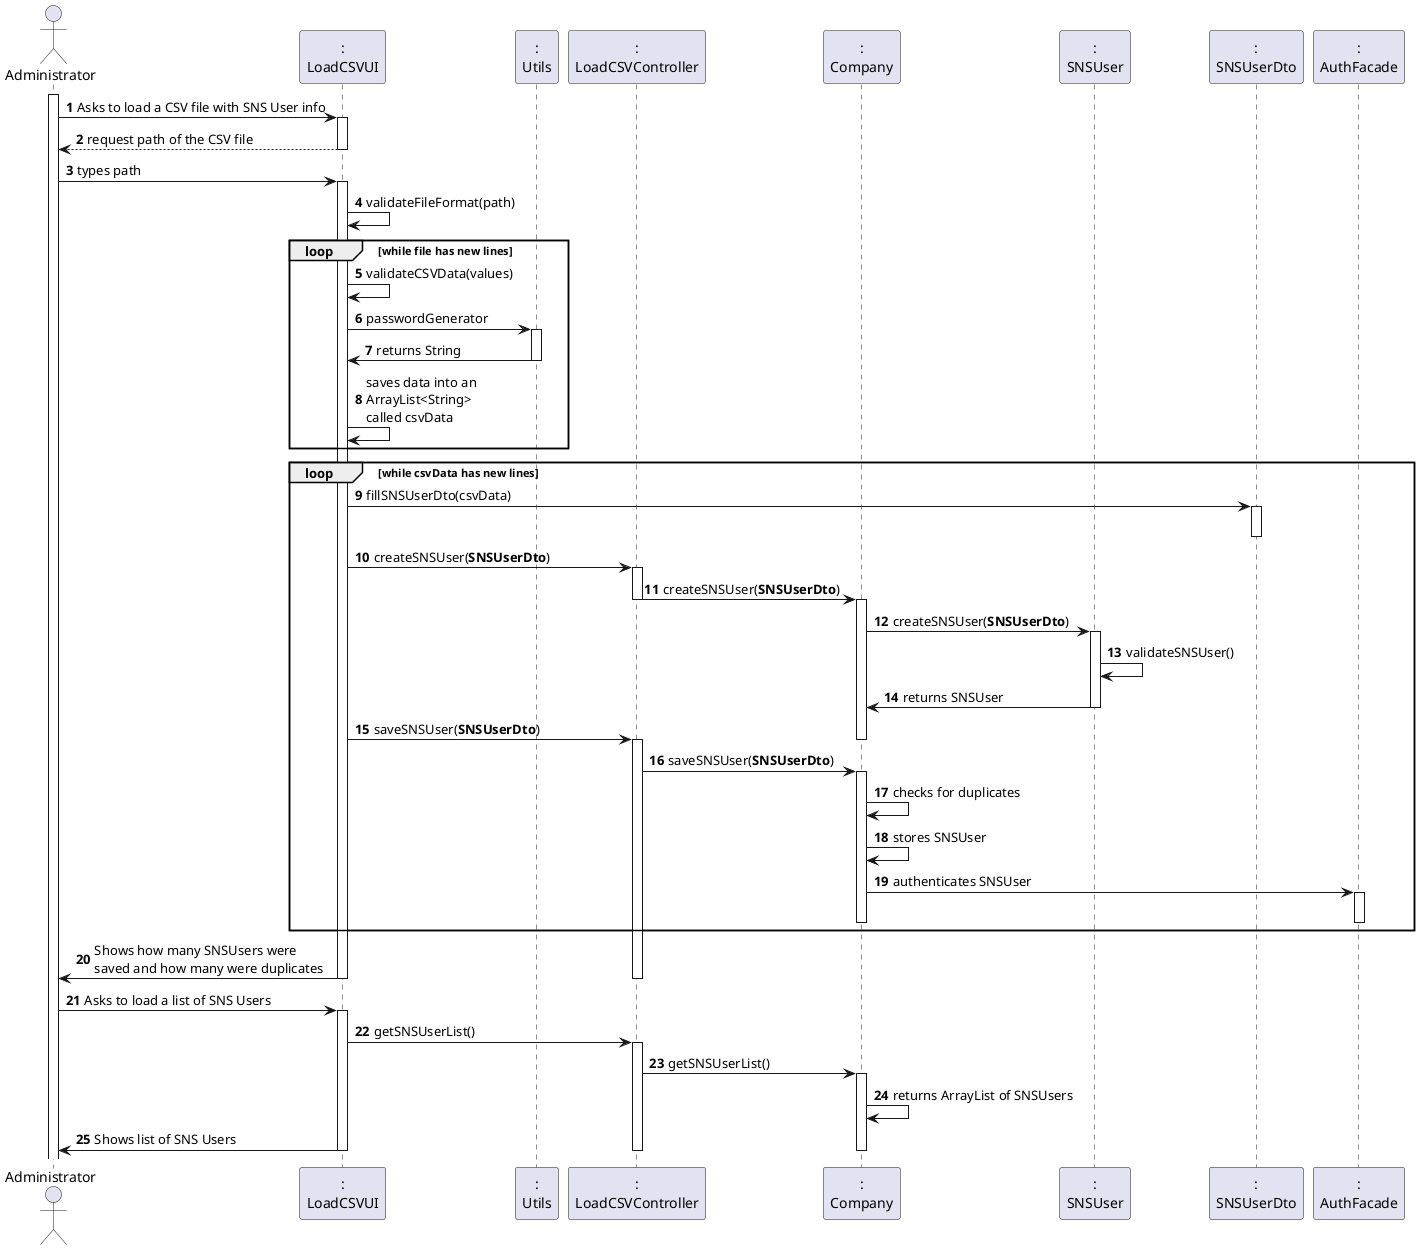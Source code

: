

@startuml

autonumber
actor "Administrator" as USER
participant ":\nLoadCSVUI" as UI
participant ":\nUtils" as UT
participant ":\nLoadCSVController" as CTRL
participant ":\nCompany" as COMP
participant ":\nSNSUser" as CLIENT
participant ":\nSNSUserDto" as DTO
participant ":\nAuthFacade" as AUTH

activate USER
USER -> UI : Asks to load a CSV file with SNS User info
activate UI
UI --> USER : request path of the CSV file
deactivate UI

USER -> UI : types path
activate UI

UI -> UI : validateFileFormat(path)
loop while file has new lines
UI -> UI : validateCSVData(values)


deactivate UT
UI -> UT : passwordGenerator
activate UT
UT -> UI : returns String
deactivate UT
UI -> UI : saves data into an \nArrayList<String>\ncalled csvData
deactivate UT
end loop
loop while csvData has new lines
UI -> DTO : fillSNSUserDto(csvData)
activate DTO
deactivate DTO
UI -> CTRL : createSNSUser(**SNSUserDto**)
activate CTRL
CTRL -> COMP: createSNSUser(**SNSUserDto**)
deactivate CTRL
activate COMP
COMP -> CLIENT: createSNSUser(**SNSUserDto**)
activate CLIENT
CLIENT -> CLIENT: validateSNSUser()
CLIENT -> COMP: returns SNSUser
deactivate CLIENT

UI -> CTRL : saveSNSUser(**SNSUserDto**)
deactivate COMP
activate CTRL
CTRL -> COMP: saveSNSUser(**SNSUserDto**)
activate COMP

COMP -> COMP: checks for duplicates
COMP -> COMP: stores SNSUser
COMP -> AUTH: authenticates SNSUser
activate AUTH
deactivate AUTH
deactivate COMP
end loop
UI -> USER: Shows how many SNSUsers were\nsaved and how many were duplicates
deactivate CTRL
deactivate UI

USER -> UI: Asks to load a list of SNS Users
activate UI
UI -> CTRL: getSNSUserList()
activate CTRL
CTRL -> COMP: getSNSUserList()

activate COMP
COMP -> COMP: returns ArrayList of SNSUsers

UI -> USER: Shows list of SNS Users
deactivate COMP
deactivate CTRL
deactivate UI
@enduml